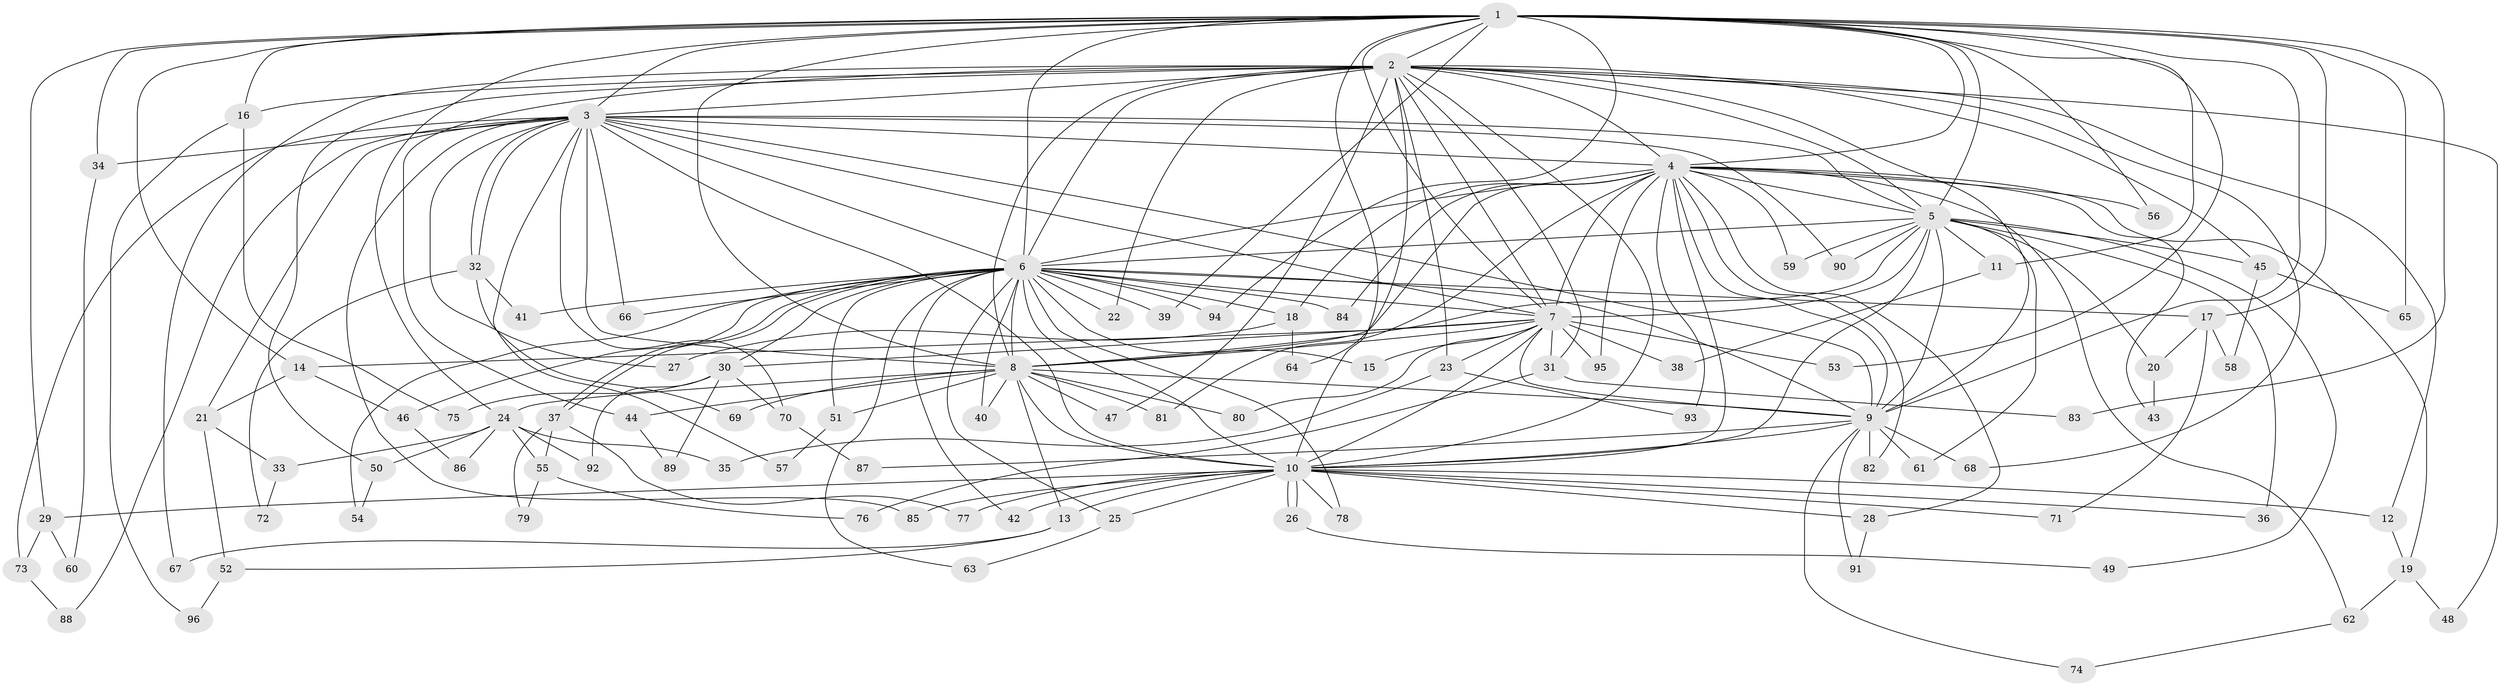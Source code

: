 // coarse degree distribution, {22: 0.028169014084507043, 19: 0.028169014084507043, 21: 0.014084507042253521, 17: 0.014084507042253521, 28: 0.014084507042253521, 16: 0.014084507042253521, 13: 0.014084507042253521, 23: 0.014084507042253521, 3: 0.14084507042253522, 6: 0.04225352112676056, 2: 0.5774647887323944, 4: 0.04225352112676056, 9: 0.014084507042253521, 5: 0.028169014084507043, 1: 0.014084507042253521}
// Generated by graph-tools (version 1.1) at 2025/23/03/03/25 07:23:44]
// undirected, 96 vertices, 217 edges
graph export_dot {
graph [start="1"]
  node [color=gray90,style=filled];
  1;
  2;
  3;
  4;
  5;
  6;
  7;
  8;
  9;
  10;
  11;
  12;
  13;
  14;
  15;
  16;
  17;
  18;
  19;
  20;
  21;
  22;
  23;
  24;
  25;
  26;
  27;
  28;
  29;
  30;
  31;
  32;
  33;
  34;
  35;
  36;
  37;
  38;
  39;
  40;
  41;
  42;
  43;
  44;
  45;
  46;
  47;
  48;
  49;
  50;
  51;
  52;
  53;
  54;
  55;
  56;
  57;
  58;
  59;
  60;
  61;
  62;
  63;
  64;
  65;
  66;
  67;
  68;
  69;
  70;
  71;
  72;
  73;
  74;
  75;
  76;
  77;
  78;
  79;
  80;
  81;
  82;
  83;
  84;
  85;
  86;
  87;
  88;
  89;
  90;
  91;
  92;
  93;
  94;
  95;
  96;
  1 -- 2;
  1 -- 3;
  1 -- 4;
  1 -- 5;
  1 -- 6;
  1 -- 7;
  1 -- 8;
  1 -- 9;
  1 -- 10;
  1 -- 11;
  1 -- 14;
  1 -- 16;
  1 -- 17;
  1 -- 24;
  1 -- 29;
  1 -- 34;
  1 -- 39;
  1 -- 53;
  1 -- 56;
  1 -- 65;
  1 -- 83;
  1 -- 94;
  2 -- 3;
  2 -- 4;
  2 -- 5;
  2 -- 6;
  2 -- 7;
  2 -- 8;
  2 -- 9;
  2 -- 10;
  2 -- 12;
  2 -- 16;
  2 -- 22;
  2 -- 23;
  2 -- 31;
  2 -- 44;
  2 -- 45;
  2 -- 47;
  2 -- 48;
  2 -- 50;
  2 -- 64;
  2 -- 67;
  2 -- 68;
  3 -- 4;
  3 -- 5;
  3 -- 6;
  3 -- 7;
  3 -- 8;
  3 -- 9;
  3 -- 10;
  3 -- 21;
  3 -- 27;
  3 -- 32;
  3 -- 32;
  3 -- 34;
  3 -- 57;
  3 -- 66;
  3 -- 70;
  3 -- 73;
  3 -- 85;
  3 -- 88;
  3 -- 90;
  4 -- 5;
  4 -- 6;
  4 -- 7;
  4 -- 8;
  4 -- 9;
  4 -- 10;
  4 -- 18;
  4 -- 19;
  4 -- 28;
  4 -- 43;
  4 -- 56;
  4 -- 59;
  4 -- 62;
  4 -- 81;
  4 -- 82;
  4 -- 84;
  4 -- 93;
  4 -- 95;
  5 -- 6;
  5 -- 7;
  5 -- 8;
  5 -- 9;
  5 -- 10;
  5 -- 11;
  5 -- 20;
  5 -- 36;
  5 -- 45;
  5 -- 49;
  5 -- 59;
  5 -- 61;
  5 -- 90;
  6 -- 7;
  6 -- 8;
  6 -- 9;
  6 -- 10;
  6 -- 15;
  6 -- 17;
  6 -- 18;
  6 -- 22;
  6 -- 25;
  6 -- 30;
  6 -- 37;
  6 -- 37;
  6 -- 39;
  6 -- 40;
  6 -- 41;
  6 -- 42;
  6 -- 46;
  6 -- 51;
  6 -- 54;
  6 -- 63;
  6 -- 66;
  6 -- 78;
  6 -- 84;
  6 -- 94;
  7 -- 8;
  7 -- 9;
  7 -- 10;
  7 -- 14;
  7 -- 15;
  7 -- 23;
  7 -- 30;
  7 -- 31;
  7 -- 38;
  7 -- 53;
  7 -- 80;
  7 -- 95;
  8 -- 9;
  8 -- 10;
  8 -- 13;
  8 -- 24;
  8 -- 40;
  8 -- 44;
  8 -- 47;
  8 -- 51;
  8 -- 69;
  8 -- 80;
  8 -- 81;
  9 -- 10;
  9 -- 61;
  9 -- 68;
  9 -- 74;
  9 -- 82;
  9 -- 87;
  9 -- 91;
  10 -- 12;
  10 -- 13;
  10 -- 25;
  10 -- 26;
  10 -- 26;
  10 -- 28;
  10 -- 29;
  10 -- 36;
  10 -- 42;
  10 -- 71;
  10 -- 77;
  10 -- 78;
  10 -- 85;
  11 -- 38;
  12 -- 19;
  13 -- 52;
  13 -- 67;
  14 -- 21;
  14 -- 46;
  16 -- 75;
  16 -- 96;
  17 -- 20;
  17 -- 58;
  17 -- 71;
  18 -- 27;
  18 -- 64;
  19 -- 48;
  19 -- 62;
  20 -- 43;
  21 -- 33;
  21 -- 52;
  23 -- 35;
  23 -- 93;
  24 -- 33;
  24 -- 35;
  24 -- 50;
  24 -- 55;
  24 -- 86;
  24 -- 92;
  25 -- 63;
  26 -- 49;
  28 -- 91;
  29 -- 60;
  29 -- 73;
  30 -- 70;
  30 -- 75;
  30 -- 89;
  30 -- 92;
  31 -- 76;
  31 -- 83;
  32 -- 41;
  32 -- 69;
  32 -- 72;
  33 -- 72;
  34 -- 60;
  37 -- 55;
  37 -- 77;
  37 -- 79;
  44 -- 89;
  45 -- 58;
  45 -- 65;
  46 -- 86;
  50 -- 54;
  51 -- 57;
  52 -- 96;
  55 -- 76;
  55 -- 79;
  62 -- 74;
  70 -- 87;
  73 -- 88;
}
